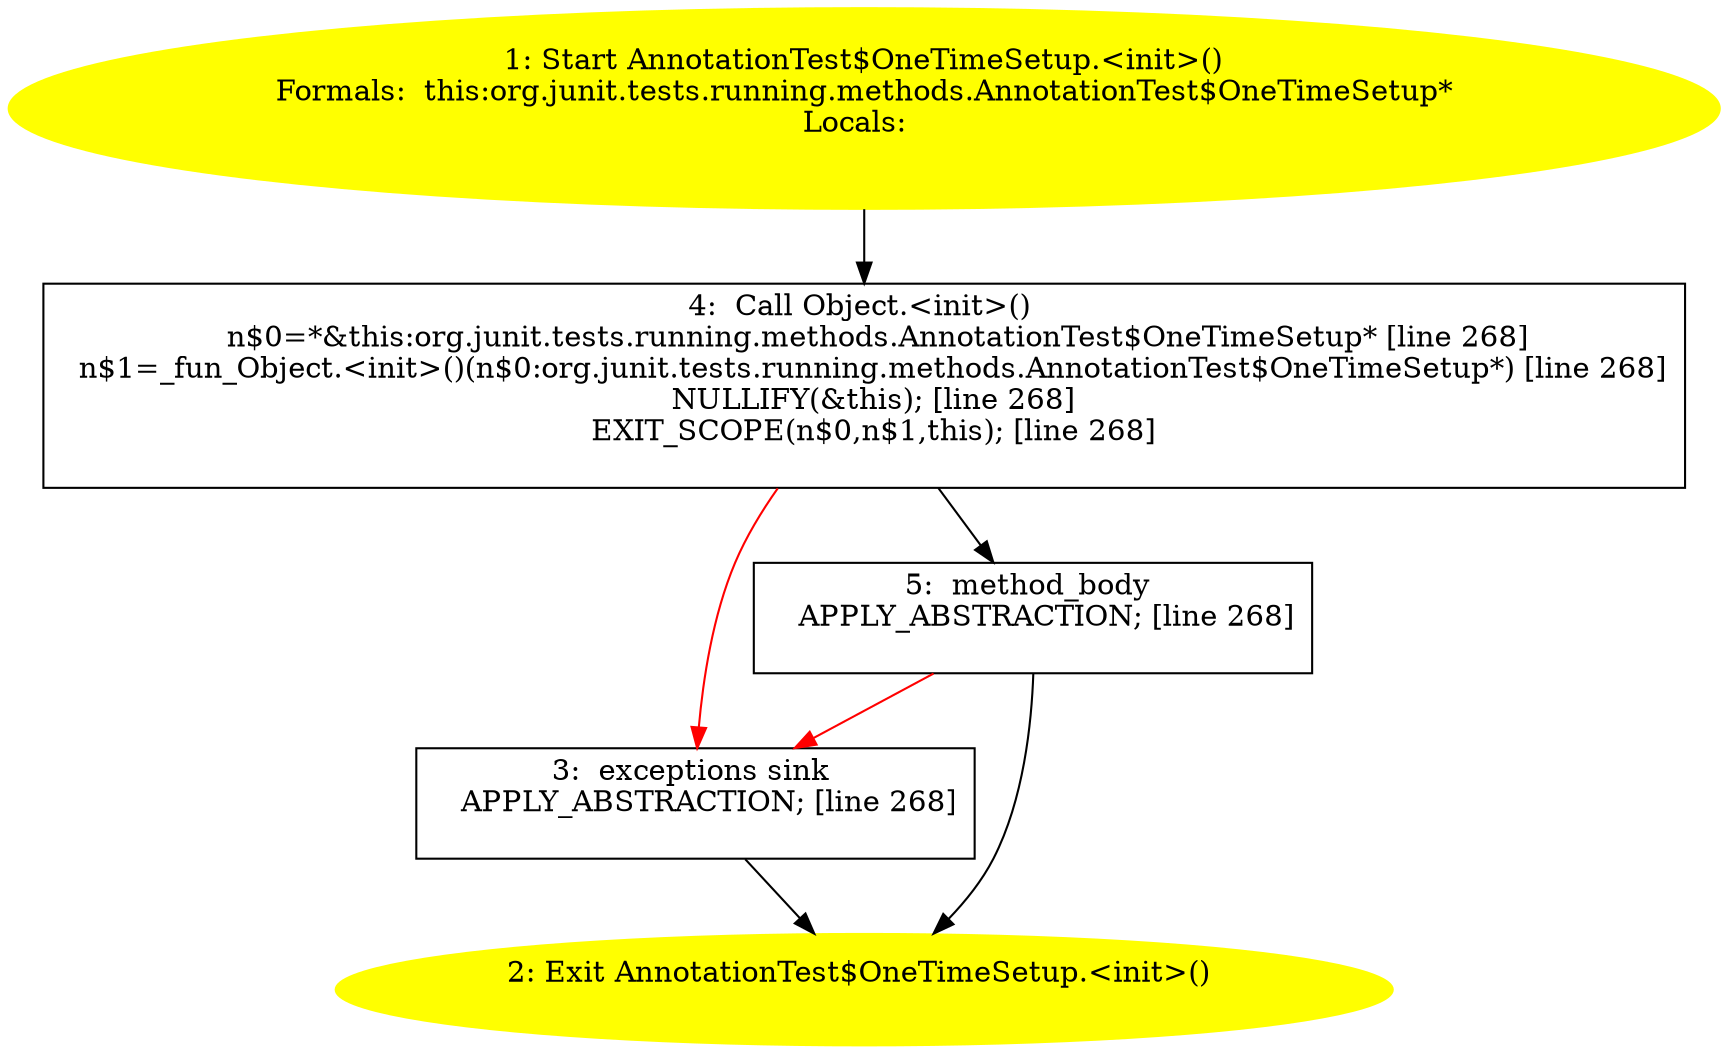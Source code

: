 /* @generated */
digraph cfg {
"org.junit.tests.running.methods.AnnotationTest$OneTimeSetup.<init>().6648ef772f4b88d8d4f11f0289787b8b_1" [label="1: Start AnnotationTest$OneTimeSetup.<init>()\nFormals:  this:org.junit.tests.running.methods.AnnotationTest$OneTimeSetup*\nLocals:  \n  " color=yellow style=filled]
	

	 "org.junit.tests.running.methods.AnnotationTest$OneTimeSetup.<init>().6648ef772f4b88d8d4f11f0289787b8b_1" -> "org.junit.tests.running.methods.AnnotationTest$OneTimeSetup.<init>().6648ef772f4b88d8d4f11f0289787b8b_4" ;
"org.junit.tests.running.methods.AnnotationTest$OneTimeSetup.<init>().6648ef772f4b88d8d4f11f0289787b8b_2" [label="2: Exit AnnotationTest$OneTimeSetup.<init>() \n  " color=yellow style=filled]
	

"org.junit.tests.running.methods.AnnotationTest$OneTimeSetup.<init>().6648ef772f4b88d8d4f11f0289787b8b_3" [label="3:  exceptions sink \n   APPLY_ABSTRACTION; [line 268]\n " shape="box"]
	

	 "org.junit.tests.running.methods.AnnotationTest$OneTimeSetup.<init>().6648ef772f4b88d8d4f11f0289787b8b_3" -> "org.junit.tests.running.methods.AnnotationTest$OneTimeSetup.<init>().6648ef772f4b88d8d4f11f0289787b8b_2" ;
"org.junit.tests.running.methods.AnnotationTest$OneTimeSetup.<init>().6648ef772f4b88d8d4f11f0289787b8b_4" [label="4:  Call Object.<init>() \n   n$0=*&this:org.junit.tests.running.methods.AnnotationTest$OneTimeSetup* [line 268]\n  n$1=_fun_Object.<init>()(n$0:org.junit.tests.running.methods.AnnotationTest$OneTimeSetup*) [line 268]\n  NULLIFY(&this); [line 268]\n  EXIT_SCOPE(n$0,n$1,this); [line 268]\n " shape="box"]
	

	 "org.junit.tests.running.methods.AnnotationTest$OneTimeSetup.<init>().6648ef772f4b88d8d4f11f0289787b8b_4" -> "org.junit.tests.running.methods.AnnotationTest$OneTimeSetup.<init>().6648ef772f4b88d8d4f11f0289787b8b_5" ;
	 "org.junit.tests.running.methods.AnnotationTest$OneTimeSetup.<init>().6648ef772f4b88d8d4f11f0289787b8b_4" -> "org.junit.tests.running.methods.AnnotationTest$OneTimeSetup.<init>().6648ef772f4b88d8d4f11f0289787b8b_3" [color="red" ];
"org.junit.tests.running.methods.AnnotationTest$OneTimeSetup.<init>().6648ef772f4b88d8d4f11f0289787b8b_5" [label="5:  method_body \n   APPLY_ABSTRACTION; [line 268]\n " shape="box"]
	

	 "org.junit.tests.running.methods.AnnotationTest$OneTimeSetup.<init>().6648ef772f4b88d8d4f11f0289787b8b_5" -> "org.junit.tests.running.methods.AnnotationTest$OneTimeSetup.<init>().6648ef772f4b88d8d4f11f0289787b8b_2" ;
	 "org.junit.tests.running.methods.AnnotationTest$OneTimeSetup.<init>().6648ef772f4b88d8d4f11f0289787b8b_5" -> "org.junit.tests.running.methods.AnnotationTest$OneTimeSetup.<init>().6648ef772f4b88d8d4f11f0289787b8b_3" [color="red" ];
}
